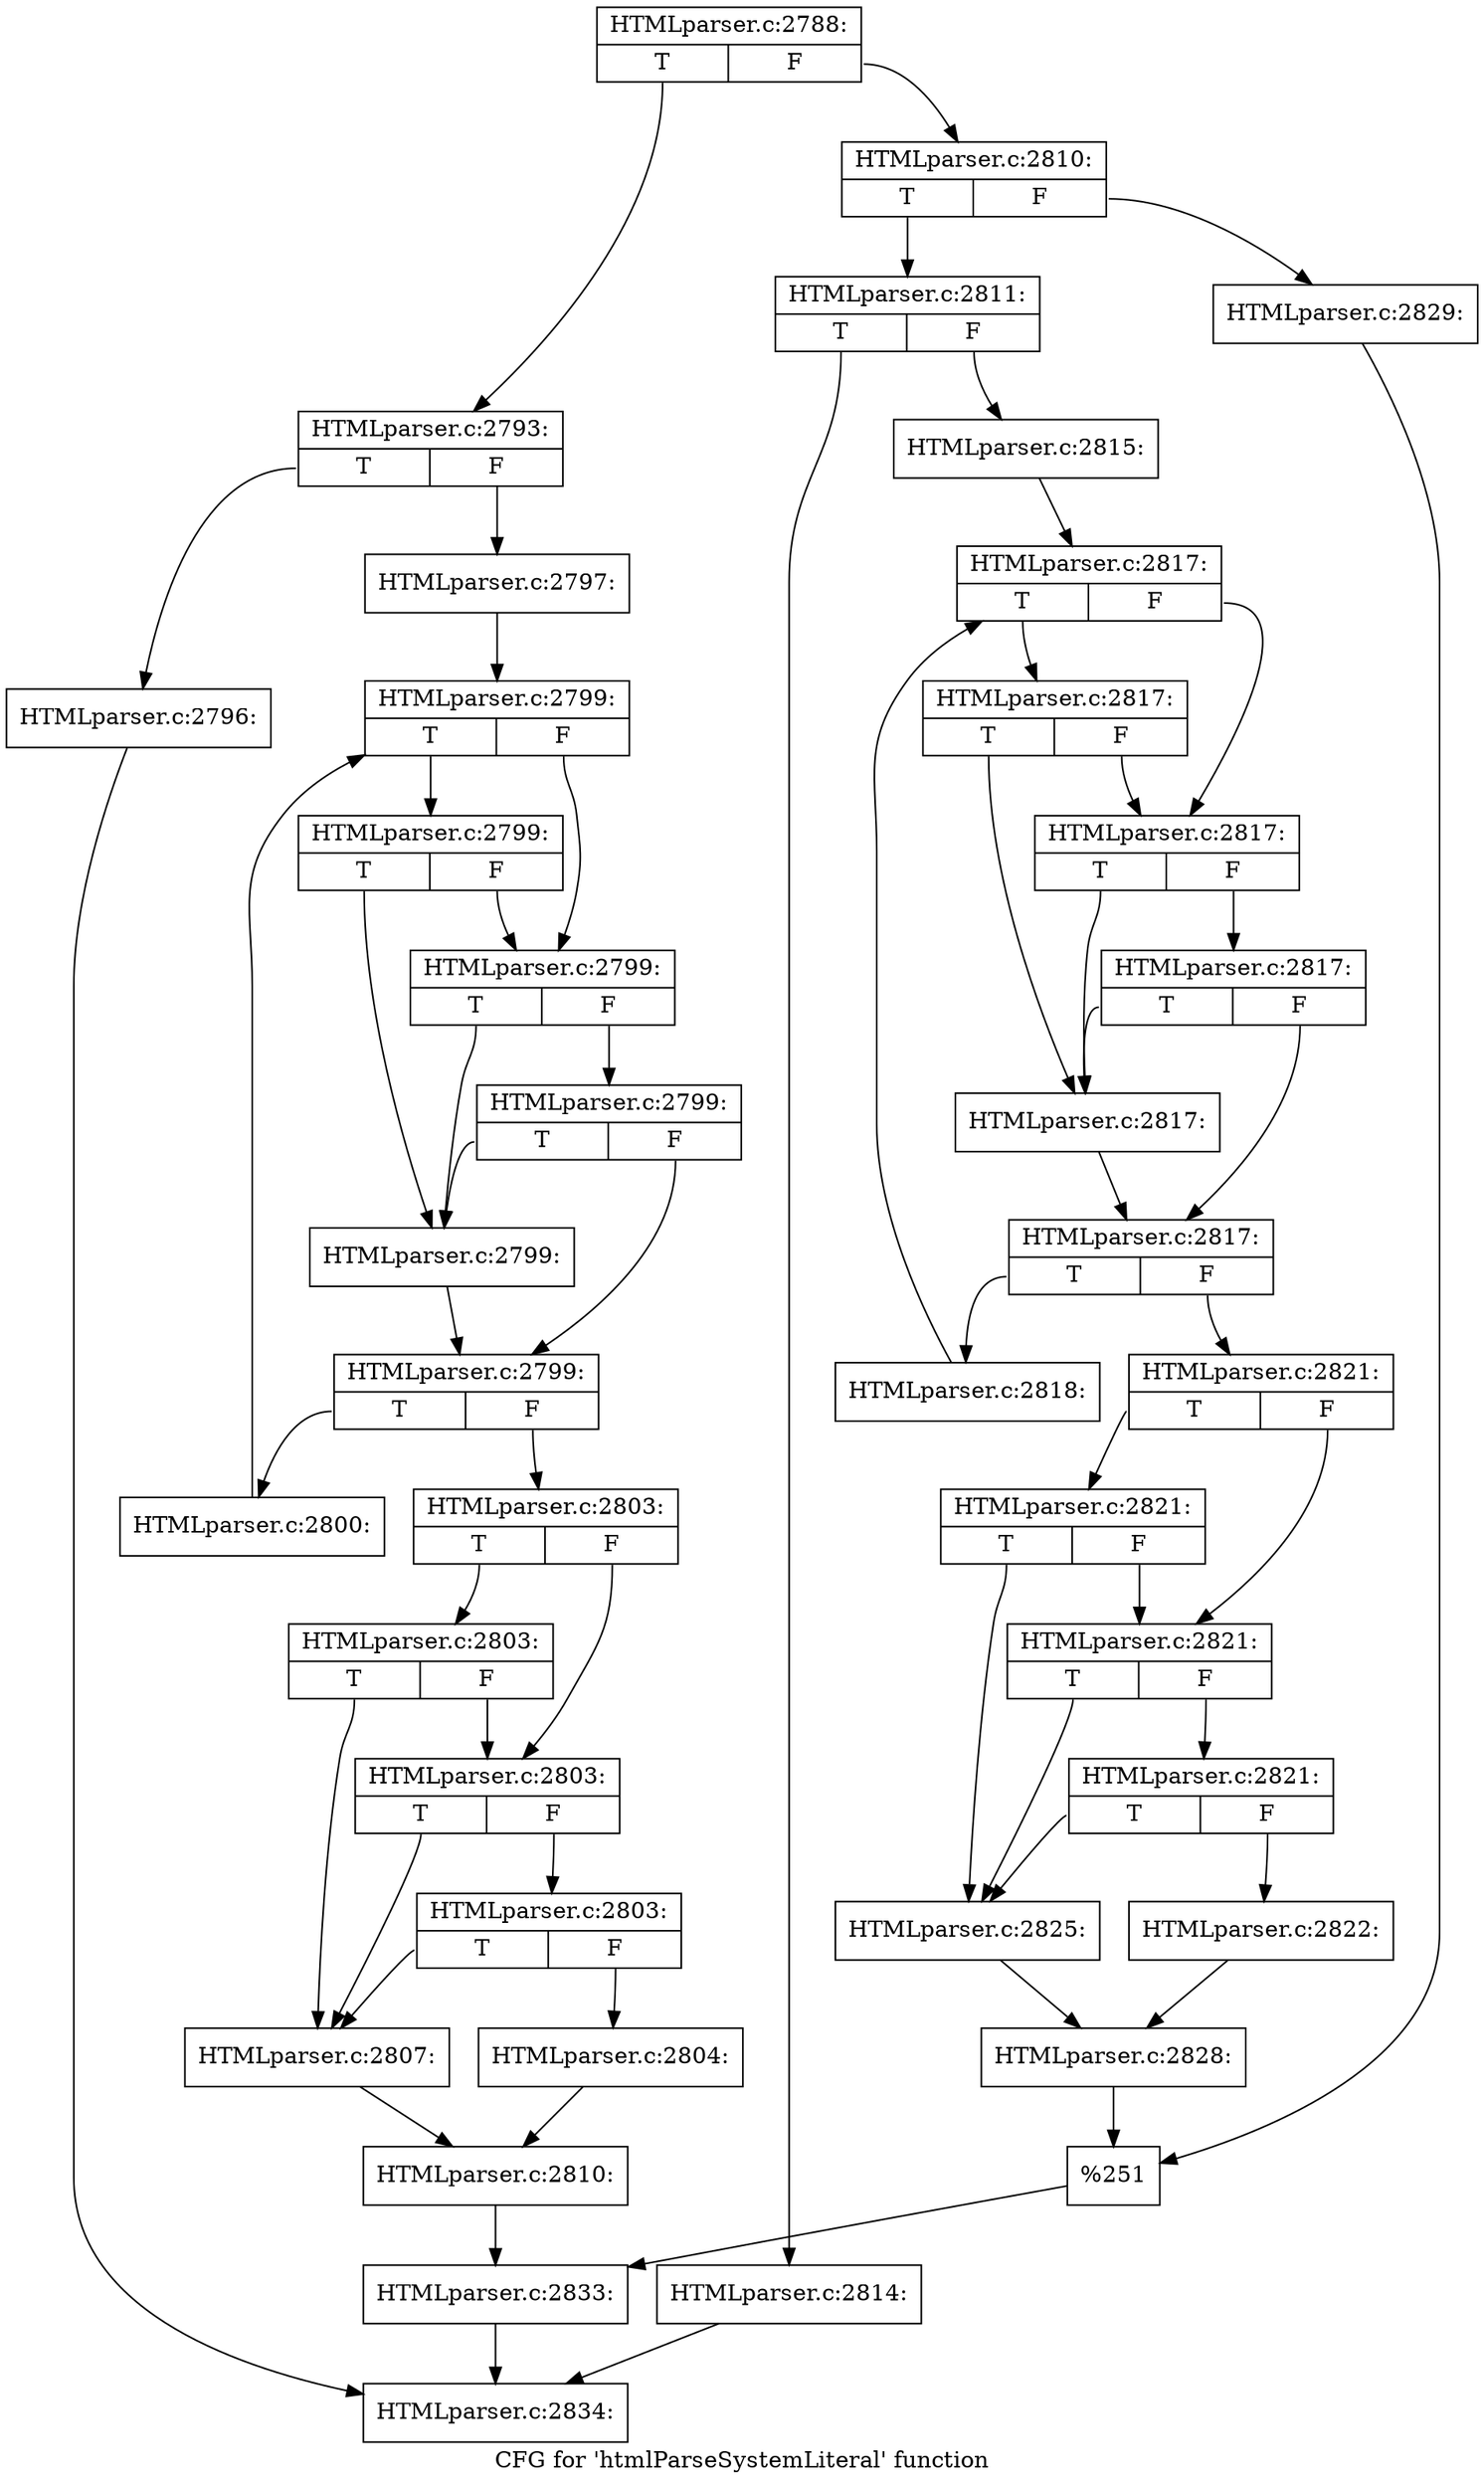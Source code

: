 digraph "CFG for 'htmlParseSystemLiteral' function" {
	label="CFG for 'htmlParseSystemLiteral' function";

	Node0x5630c5f43b40 [shape=record,label="{HTMLparser.c:2788:|{<s0>T|<s1>F}}"];
	Node0x5630c5f43b40:s0 -> Node0x5630c5f56df0;
	Node0x5630c5f43b40:s1 -> Node0x5630c5f56e90;
	Node0x5630c5f56df0 [shape=record,label="{HTMLparser.c:2793:|{<s0>T|<s1>F}}"];
	Node0x5630c5f56df0:s0 -> Node0x5630c5f57490;
	Node0x5630c5f56df0:s1 -> Node0x5630c5f574e0;
	Node0x5630c5f57490 [shape=record,label="{HTMLparser.c:2796:}"];
	Node0x5630c5f57490 -> Node0x5630c5f49860;
	Node0x5630c5f574e0 [shape=record,label="{HTMLparser.c:2797:}"];
	Node0x5630c5f574e0 -> Node0x5630c5f58490;
	Node0x5630c5f58490 [shape=record,label="{HTMLparser.c:2799:|{<s0>T|<s1>F}}"];
	Node0x5630c5f58490:s0 -> Node0x5630c5f588a0;
	Node0x5630c5f58490:s1 -> Node0x5630c5f58850;
	Node0x5630c5f588a0 [shape=record,label="{HTMLparser.c:2799:|{<s0>T|<s1>F}}"];
	Node0x5630c5f588a0:s0 -> Node0x5630c5f58780;
	Node0x5630c5f588a0:s1 -> Node0x5630c5f58850;
	Node0x5630c5f58850 [shape=record,label="{HTMLparser.c:2799:|{<s0>T|<s1>F}}"];
	Node0x5630c5f58850:s0 -> Node0x5630c5f58780;
	Node0x5630c5f58850:s1 -> Node0x5630c5f587d0;
	Node0x5630c5f587d0 [shape=record,label="{HTMLparser.c:2799:|{<s0>T|<s1>F}}"];
	Node0x5630c5f587d0:s0 -> Node0x5630c5f58780;
	Node0x5630c5f587d0:s1 -> Node0x5630c5f58730;
	Node0x5630c5f58780 [shape=record,label="{HTMLparser.c:2799:}"];
	Node0x5630c5f58780 -> Node0x5630c5f58730;
	Node0x5630c5f58730 [shape=record,label="{HTMLparser.c:2799:|{<s0>T|<s1>F}}"];
	Node0x5630c5f58730:s0 -> Node0x5630c5f59ec0;
	Node0x5630c5f58730:s1 -> Node0x5630c5f586b0;
	Node0x5630c5f59ec0 [shape=record,label="{HTMLparser.c:2800:}"];
	Node0x5630c5f59ec0 -> Node0x5630c5f58490;
	Node0x5630c5f586b0 [shape=record,label="{HTMLparser.c:2803:|{<s0>T|<s1>F}}"];
	Node0x5630c5f586b0:s0 -> Node0x5630c5f5a540;
	Node0x5630c5f586b0:s1 -> Node0x5630c5f5a4f0;
	Node0x5630c5f5a540 [shape=record,label="{HTMLparser.c:2803:|{<s0>T|<s1>F}}"];
	Node0x5630c5f5a540:s0 -> Node0x5630c5f5a420;
	Node0x5630c5f5a540:s1 -> Node0x5630c5f5a4f0;
	Node0x5630c5f5a4f0 [shape=record,label="{HTMLparser.c:2803:|{<s0>T|<s1>F}}"];
	Node0x5630c5f5a4f0:s0 -> Node0x5630c5f5a420;
	Node0x5630c5f5a4f0:s1 -> Node0x5630c5f5a470;
	Node0x5630c5f5a470 [shape=record,label="{HTMLparser.c:2803:|{<s0>T|<s1>F}}"];
	Node0x5630c5f5a470:s0 -> Node0x5630c5f5a420;
	Node0x5630c5f5a470:s1 -> Node0x5630c5f5a380;
	Node0x5630c5f5a380 [shape=record,label="{HTMLparser.c:2804:}"];
	Node0x5630c5f5a380 -> Node0x5630c5f5a3d0;
	Node0x5630c5f5a420 [shape=record,label="{HTMLparser.c:2807:}"];
	Node0x5630c5f5a420 -> Node0x5630c5f5a3d0;
	Node0x5630c5f5a3d0 [shape=record,label="{HTMLparser.c:2810:}"];
	Node0x5630c5f5a3d0 -> Node0x5630c5f56e40;
	Node0x5630c5f56e90 [shape=record,label="{HTMLparser.c:2810:|{<s0>T|<s1>F}}"];
	Node0x5630c5f56e90:s0 -> Node0x5630c5f5c630;
	Node0x5630c5f56e90:s1 -> Node0x5630c5f5c6d0;
	Node0x5630c5f5c630 [shape=record,label="{HTMLparser.c:2811:|{<s0>T|<s1>F}}"];
	Node0x5630c5f5c630:s0 -> Node0x5630c5f5ce10;
	Node0x5630c5f5c630:s1 -> Node0x5630c5f5ce60;
	Node0x5630c5f5ce10 [shape=record,label="{HTMLparser.c:2814:}"];
	Node0x5630c5f5ce10 -> Node0x5630c5f49860;
	Node0x5630c5f5ce60 [shape=record,label="{HTMLparser.c:2815:}"];
	Node0x5630c5f5ce60 -> Node0x5630c5f5deb0;
	Node0x5630c5f5deb0 [shape=record,label="{HTMLparser.c:2817:|{<s0>T|<s1>F}}"];
	Node0x5630c5f5deb0:s0 -> Node0x5630c5f5e2c0;
	Node0x5630c5f5deb0:s1 -> Node0x5630c5f5e270;
	Node0x5630c5f5e2c0 [shape=record,label="{HTMLparser.c:2817:|{<s0>T|<s1>F}}"];
	Node0x5630c5f5e2c0:s0 -> Node0x5630c5f5e1a0;
	Node0x5630c5f5e2c0:s1 -> Node0x5630c5f5e270;
	Node0x5630c5f5e270 [shape=record,label="{HTMLparser.c:2817:|{<s0>T|<s1>F}}"];
	Node0x5630c5f5e270:s0 -> Node0x5630c5f5e1a0;
	Node0x5630c5f5e270:s1 -> Node0x5630c5f5e1f0;
	Node0x5630c5f5e1f0 [shape=record,label="{HTMLparser.c:2817:|{<s0>T|<s1>F}}"];
	Node0x5630c5f5e1f0:s0 -> Node0x5630c5f5e1a0;
	Node0x5630c5f5e1f0:s1 -> Node0x5630c5f5e150;
	Node0x5630c5f5e1a0 [shape=record,label="{HTMLparser.c:2817:}"];
	Node0x5630c5f5e1a0 -> Node0x5630c5f5e150;
	Node0x5630c5f5e150 [shape=record,label="{HTMLparser.c:2817:|{<s0>T|<s1>F}}"];
	Node0x5630c5f5e150:s0 -> Node0x5630c5f5f8e0;
	Node0x5630c5f5e150:s1 -> Node0x5630c5f5e0d0;
	Node0x5630c5f5f8e0 [shape=record,label="{HTMLparser.c:2818:}"];
	Node0x5630c5f5f8e0 -> Node0x5630c5f5deb0;
	Node0x5630c5f5e0d0 [shape=record,label="{HTMLparser.c:2821:|{<s0>T|<s1>F}}"];
	Node0x5630c5f5e0d0:s0 -> Node0x5630c5f5ff60;
	Node0x5630c5f5e0d0:s1 -> Node0x5630c5f5ff10;
	Node0x5630c5f5ff60 [shape=record,label="{HTMLparser.c:2821:|{<s0>T|<s1>F}}"];
	Node0x5630c5f5ff60:s0 -> Node0x5630c5f5fe40;
	Node0x5630c5f5ff60:s1 -> Node0x5630c5f5ff10;
	Node0x5630c5f5ff10 [shape=record,label="{HTMLparser.c:2821:|{<s0>T|<s1>F}}"];
	Node0x5630c5f5ff10:s0 -> Node0x5630c5f5fe40;
	Node0x5630c5f5ff10:s1 -> Node0x5630c5f5fe90;
	Node0x5630c5f5fe90 [shape=record,label="{HTMLparser.c:2821:|{<s0>T|<s1>F}}"];
	Node0x5630c5f5fe90:s0 -> Node0x5630c5f5fe40;
	Node0x5630c5f5fe90:s1 -> Node0x5630c5f5fda0;
	Node0x5630c5f5fda0 [shape=record,label="{HTMLparser.c:2822:}"];
	Node0x5630c5f5fda0 -> Node0x5630c5f5fdf0;
	Node0x5630c5f5fe40 [shape=record,label="{HTMLparser.c:2825:}"];
	Node0x5630c5f5fe40 -> Node0x5630c5f5fdf0;
	Node0x5630c5f5fdf0 [shape=record,label="{HTMLparser.c:2828:}"];
	Node0x5630c5f5fdf0 -> Node0x5630c5f5c680;
	Node0x5630c5f5c6d0 [shape=record,label="{HTMLparser.c:2829:}"];
	Node0x5630c5f5c6d0 -> Node0x5630c5f5c680;
	Node0x5630c5f5c680 [shape=record,label="{%251}"];
	Node0x5630c5f5c680 -> Node0x5630c5f56e40;
	Node0x5630c5f56e40 [shape=record,label="{HTMLparser.c:2833:}"];
	Node0x5630c5f56e40 -> Node0x5630c5f49860;
	Node0x5630c5f49860 [shape=record,label="{HTMLparser.c:2834:}"];
}
